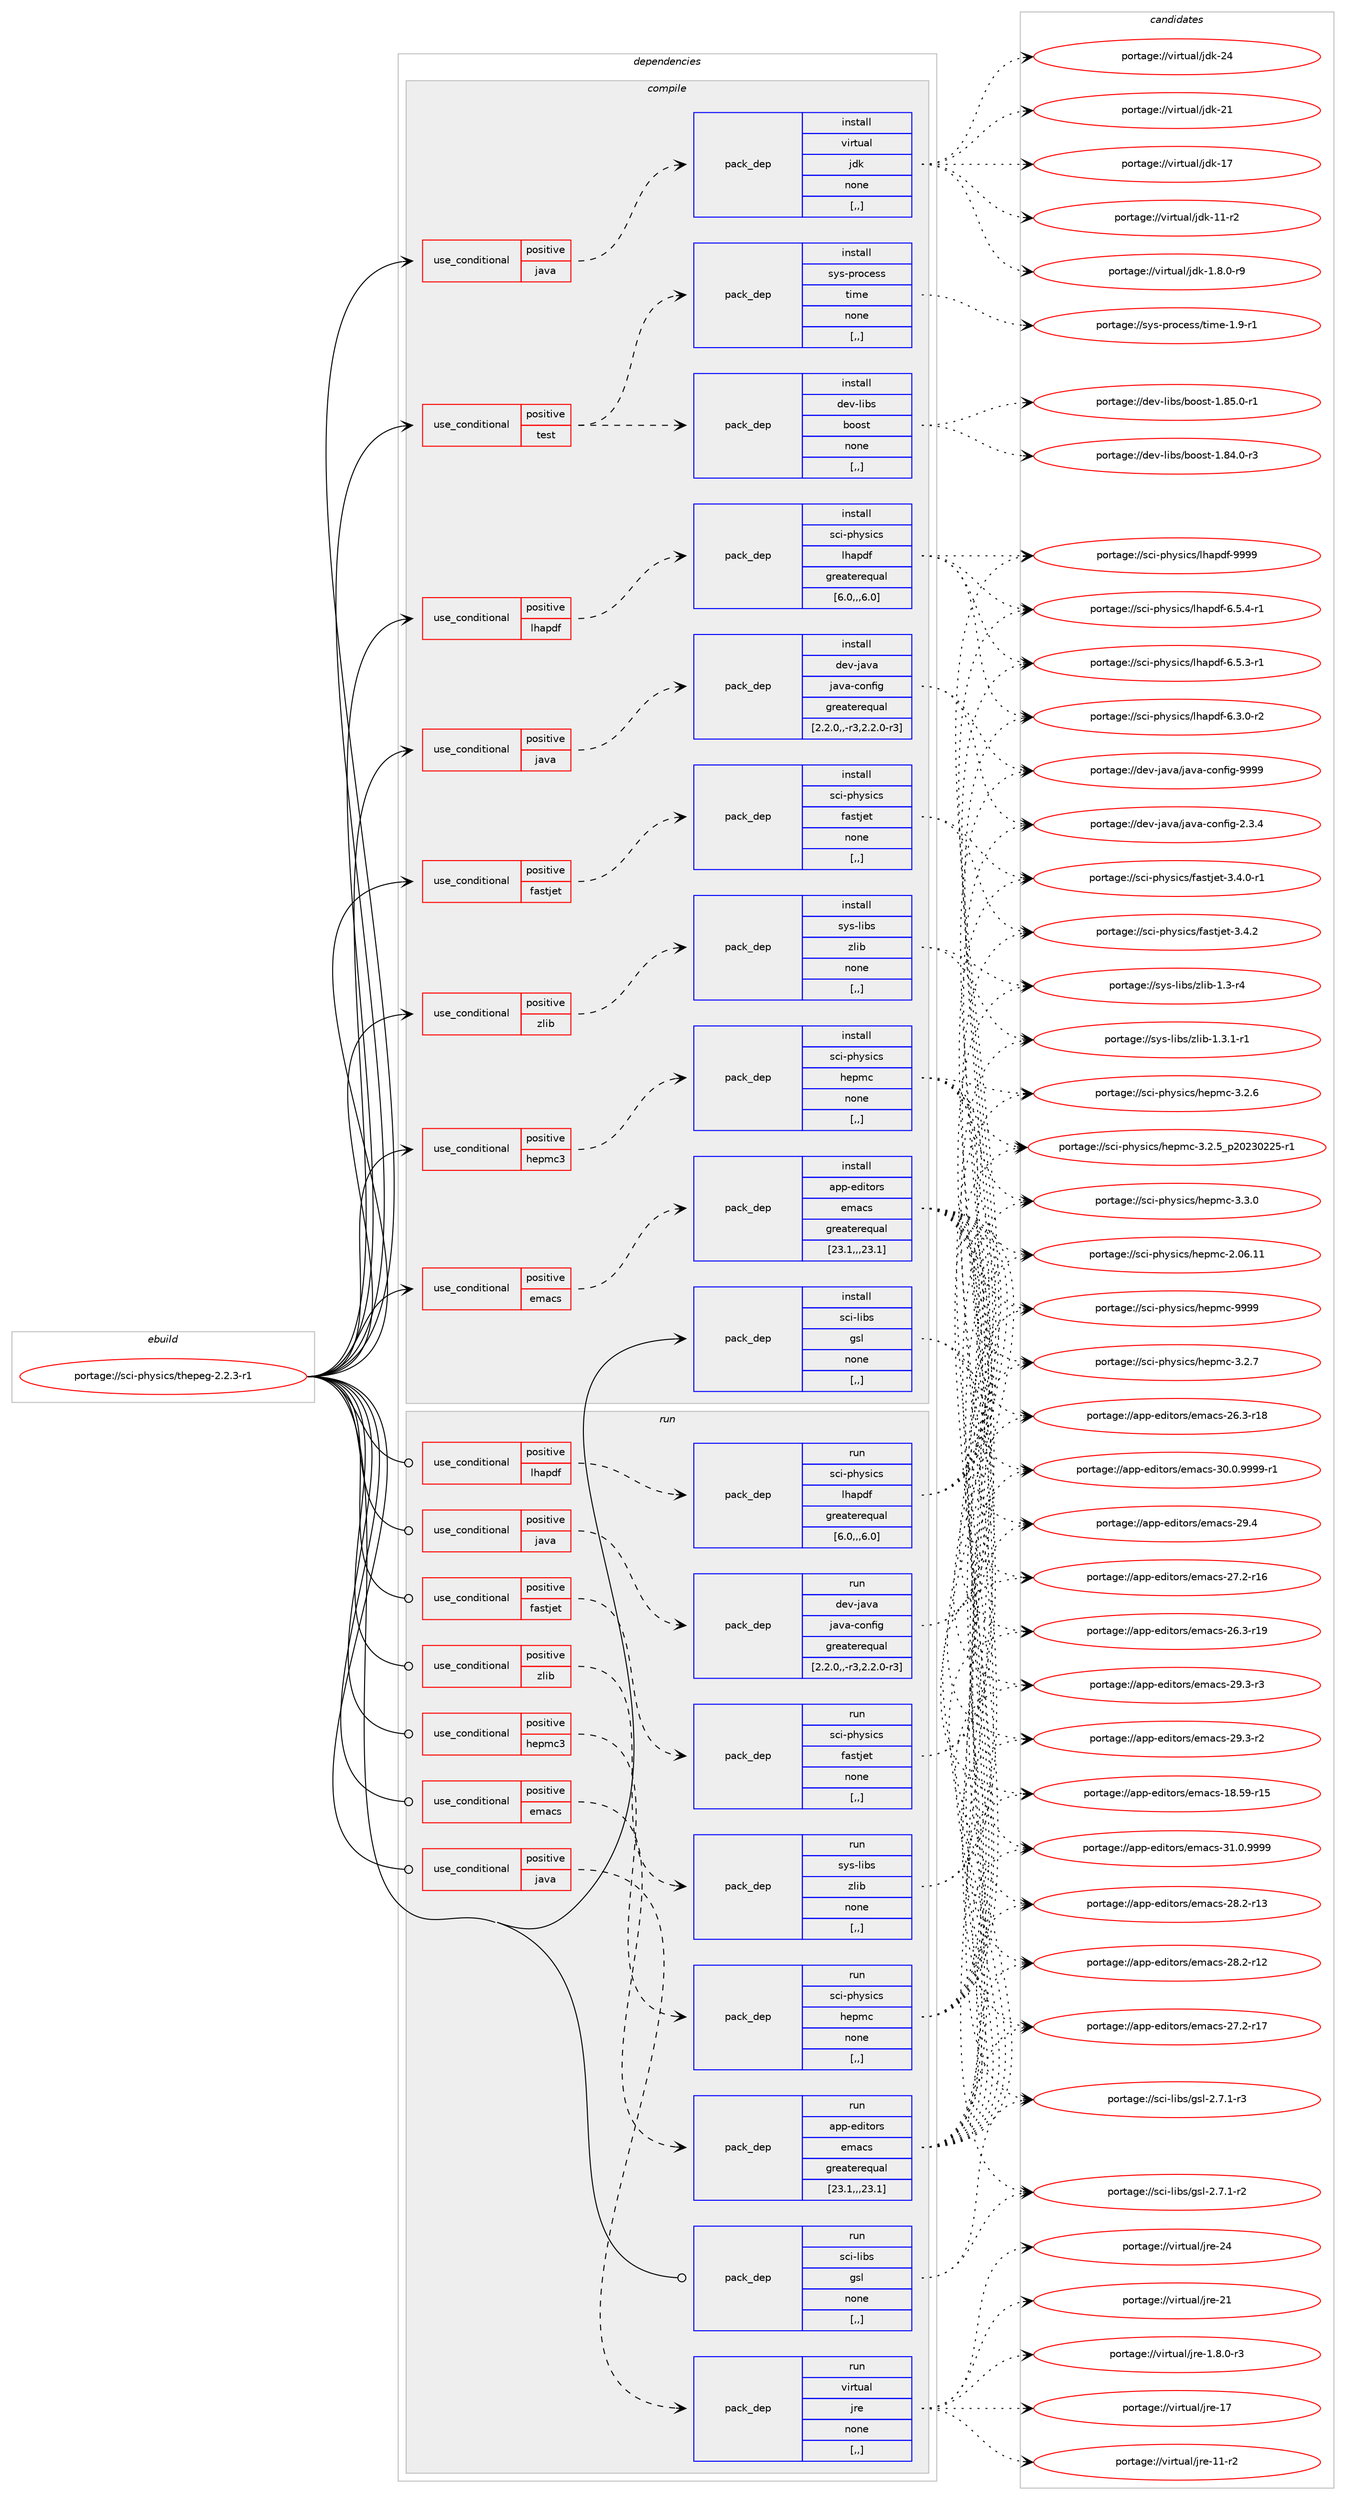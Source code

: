 digraph prolog {

# *************
# Graph options
# *************

newrank=true;
concentrate=true;
compound=true;
graph [rankdir=LR,fontname=Helvetica,fontsize=10,ranksep=1.5];#, ranksep=2.5, nodesep=0.2];
edge  [arrowhead=vee];
node  [fontname=Helvetica,fontsize=10];

# **********
# The ebuild
# **********

subgraph cluster_leftcol {
color=gray;
label=<<i>ebuild</i>>;
id [label="portage://sci-physics/thepeg-2.2.3-r1", color=red, width=4, href="../sci-physics/thepeg-2.2.3-r1.svg"];
}

# ****************
# The dependencies
# ****************

subgraph cluster_midcol {
color=gray;
label=<<i>dependencies</i>>;
subgraph cluster_compile {
fillcolor="#eeeeee";
style=filled;
label=<<i>compile</i>>;
subgraph cond109776 {
dependency412878 [label=<<TABLE BORDER="0" CELLBORDER="1" CELLSPACING="0" CELLPADDING="4"><TR><TD ROWSPAN="3" CELLPADDING="10">use_conditional</TD></TR><TR><TD>positive</TD></TR><TR><TD>emacs</TD></TR></TABLE>>, shape=none, color=red];
subgraph pack300190 {
dependency412879 [label=<<TABLE BORDER="0" CELLBORDER="1" CELLSPACING="0" CELLPADDING="4" WIDTH="220"><TR><TD ROWSPAN="6" CELLPADDING="30">pack_dep</TD></TR><TR><TD WIDTH="110">install</TD></TR><TR><TD>app-editors</TD></TR><TR><TD>emacs</TD></TR><TR><TD>greaterequal</TD></TR><TR><TD>[23.1,,,23.1]</TD></TR></TABLE>>, shape=none, color=blue];
}
dependency412878:e -> dependency412879:w [weight=20,style="dashed",arrowhead="vee"];
}
id:e -> dependency412878:w [weight=20,style="solid",arrowhead="vee"];
subgraph cond109777 {
dependency412880 [label=<<TABLE BORDER="0" CELLBORDER="1" CELLSPACING="0" CELLPADDING="4"><TR><TD ROWSPAN="3" CELLPADDING="10">use_conditional</TD></TR><TR><TD>positive</TD></TR><TR><TD>fastjet</TD></TR></TABLE>>, shape=none, color=red];
subgraph pack300191 {
dependency412881 [label=<<TABLE BORDER="0" CELLBORDER="1" CELLSPACING="0" CELLPADDING="4" WIDTH="220"><TR><TD ROWSPAN="6" CELLPADDING="30">pack_dep</TD></TR><TR><TD WIDTH="110">install</TD></TR><TR><TD>sci-physics</TD></TR><TR><TD>fastjet</TD></TR><TR><TD>none</TD></TR><TR><TD>[,,]</TD></TR></TABLE>>, shape=none, color=blue];
}
dependency412880:e -> dependency412881:w [weight=20,style="dashed",arrowhead="vee"];
}
id:e -> dependency412880:w [weight=20,style="solid",arrowhead="vee"];
subgraph cond109778 {
dependency412882 [label=<<TABLE BORDER="0" CELLBORDER="1" CELLSPACING="0" CELLPADDING="4"><TR><TD ROWSPAN="3" CELLPADDING="10">use_conditional</TD></TR><TR><TD>positive</TD></TR><TR><TD>hepmc3</TD></TR></TABLE>>, shape=none, color=red];
subgraph pack300192 {
dependency412883 [label=<<TABLE BORDER="0" CELLBORDER="1" CELLSPACING="0" CELLPADDING="4" WIDTH="220"><TR><TD ROWSPAN="6" CELLPADDING="30">pack_dep</TD></TR><TR><TD WIDTH="110">install</TD></TR><TR><TD>sci-physics</TD></TR><TR><TD>hepmc</TD></TR><TR><TD>none</TD></TR><TR><TD>[,,]</TD></TR></TABLE>>, shape=none, color=blue];
}
dependency412882:e -> dependency412883:w [weight=20,style="dashed",arrowhead="vee"];
}
id:e -> dependency412882:w [weight=20,style="solid",arrowhead="vee"];
subgraph cond109779 {
dependency412884 [label=<<TABLE BORDER="0" CELLBORDER="1" CELLSPACING="0" CELLPADDING="4"><TR><TD ROWSPAN="3" CELLPADDING="10">use_conditional</TD></TR><TR><TD>positive</TD></TR><TR><TD>java</TD></TR></TABLE>>, shape=none, color=red];
subgraph pack300193 {
dependency412885 [label=<<TABLE BORDER="0" CELLBORDER="1" CELLSPACING="0" CELLPADDING="4" WIDTH="220"><TR><TD ROWSPAN="6" CELLPADDING="30">pack_dep</TD></TR><TR><TD WIDTH="110">install</TD></TR><TR><TD>dev-java</TD></TR><TR><TD>java-config</TD></TR><TR><TD>greaterequal</TD></TR><TR><TD>[2.2.0,,-r3,2.2.0-r3]</TD></TR></TABLE>>, shape=none, color=blue];
}
dependency412884:e -> dependency412885:w [weight=20,style="dashed",arrowhead="vee"];
}
id:e -> dependency412884:w [weight=20,style="solid",arrowhead="vee"];
subgraph cond109780 {
dependency412886 [label=<<TABLE BORDER="0" CELLBORDER="1" CELLSPACING="0" CELLPADDING="4"><TR><TD ROWSPAN="3" CELLPADDING="10">use_conditional</TD></TR><TR><TD>positive</TD></TR><TR><TD>java</TD></TR></TABLE>>, shape=none, color=red];
subgraph pack300194 {
dependency412887 [label=<<TABLE BORDER="0" CELLBORDER="1" CELLSPACING="0" CELLPADDING="4" WIDTH="220"><TR><TD ROWSPAN="6" CELLPADDING="30">pack_dep</TD></TR><TR><TD WIDTH="110">install</TD></TR><TR><TD>virtual</TD></TR><TR><TD>jdk</TD></TR><TR><TD>none</TD></TR><TR><TD>[,,]</TD></TR></TABLE>>, shape=none, color=blue];
}
dependency412886:e -> dependency412887:w [weight=20,style="dashed",arrowhead="vee"];
}
id:e -> dependency412886:w [weight=20,style="solid",arrowhead="vee"];
subgraph cond109781 {
dependency412888 [label=<<TABLE BORDER="0" CELLBORDER="1" CELLSPACING="0" CELLPADDING="4"><TR><TD ROWSPAN="3" CELLPADDING="10">use_conditional</TD></TR><TR><TD>positive</TD></TR><TR><TD>lhapdf</TD></TR></TABLE>>, shape=none, color=red];
subgraph pack300195 {
dependency412889 [label=<<TABLE BORDER="0" CELLBORDER="1" CELLSPACING="0" CELLPADDING="4" WIDTH="220"><TR><TD ROWSPAN="6" CELLPADDING="30">pack_dep</TD></TR><TR><TD WIDTH="110">install</TD></TR><TR><TD>sci-physics</TD></TR><TR><TD>lhapdf</TD></TR><TR><TD>greaterequal</TD></TR><TR><TD>[6.0,,,6.0]</TD></TR></TABLE>>, shape=none, color=blue];
}
dependency412888:e -> dependency412889:w [weight=20,style="dashed",arrowhead="vee"];
}
id:e -> dependency412888:w [weight=20,style="solid",arrowhead="vee"];
subgraph cond109782 {
dependency412890 [label=<<TABLE BORDER="0" CELLBORDER="1" CELLSPACING="0" CELLPADDING="4"><TR><TD ROWSPAN="3" CELLPADDING="10">use_conditional</TD></TR><TR><TD>positive</TD></TR><TR><TD>test</TD></TR></TABLE>>, shape=none, color=red];
subgraph pack300196 {
dependency412891 [label=<<TABLE BORDER="0" CELLBORDER="1" CELLSPACING="0" CELLPADDING="4" WIDTH="220"><TR><TD ROWSPAN="6" CELLPADDING="30">pack_dep</TD></TR><TR><TD WIDTH="110">install</TD></TR><TR><TD>sys-process</TD></TR><TR><TD>time</TD></TR><TR><TD>none</TD></TR><TR><TD>[,,]</TD></TR></TABLE>>, shape=none, color=blue];
}
dependency412890:e -> dependency412891:w [weight=20,style="dashed",arrowhead="vee"];
subgraph pack300197 {
dependency412892 [label=<<TABLE BORDER="0" CELLBORDER="1" CELLSPACING="0" CELLPADDING="4" WIDTH="220"><TR><TD ROWSPAN="6" CELLPADDING="30">pack_dep</TD></TR><TR><TD WIDTH="110">install</TD></TR><TR><TD>dev-libs</TD></TR><TR><TD>boost</TD></TR><TR><TD>none</TD></TR><TR><TD>[,,]</TD></TR></TABLE>>, shape=none, color=blue];
}
dependency412890:e -> dependency412892:w [weight=20,style="dashed",arrowhead="vee"];
}
id:e -> dependency412890:w [weight=20,style="solid",arrowhead="vee"];
subgraph cond109783 {
dependency412893 [label=<<TABLE BORDER="0" CELLBORDER="1" CELLSPACING="0" CELLPADDING="4"><TR><TD ROWSPAN="3" CELLPADDING="10">use_conditional</TD></TR><TR><TD>positive</TD></TR><TR><TD>zlib</TD></TR></TABLE>>, shape=none, color=red];
subgraph pack300198 {
dependency412894 [label=<<TABLE BORDER="0" CELLBORDER="1" CELLSPACING="0" CELLPADDING="4" WIDTH="220"><TR><TD ROWSPAN="6" CELLPADDING="30">pack_dep</TD></TR><TR><TD WIDTH="110">install</TD></TR><TR><TD>sys-libs</TD></TR><TR><TD>zlib</TD></TR><TR><TD>none</TD></TR><TR><TD>[,,]</TD></TR></TABLE>>, shape=none, color=blue];
}
dependency412893:e -> dependency412894:w [weight=20,style="dashed",arrowhead="vee"];
}
id:e -> dependency412893:w [weight=20,style="solid",arrowhead="vee"];
subgraph pack300199 {
dependency412895 [label=<<TABLE BORDER="0" CELLBORDER="1" CELLSPACING="0" CELLPADDING="4" WIDTH="220"><TR><TD ROWSPAN="6" CELLPADDING="30">pack_dep</TD></TR><TR><TD WIDTH="110">install</TD></TR><TR><TD>sci-libs</TD></TR><TR><TD>gsl</TD></TR><TR><TD>none</TD></TR><TR><TD>[,,]</TD></TR></TABLE>>, shape=none, color=blue];
}
id:e -> dependency412895:w [weight=20,style="solid",arrowhead="vee"];
}
subgraph cluster_compileandrun {
fillcolor="#eeeeee";
style=filled;
label=<<i>compile and run</i>>;
}
subgraph cluster_run {
fillcolor="#eeeeee";
style=filled;
label=<<i>run</i>>;
subgraph cond109784 {
dependency412896 [label=<<TABLE BORDER="0" CELLBORDER="1" CELLSPACING="0" CELLPADDING="4"><TR><TD ROWSPAN="3" CELLPADDING="10">use_conditional</TD></TR><TR><TD>positive</TD></TR><TR><TD>emacs</TD></TR></TABLE>>, shape=none, color=red];
subgraph pack300200 {
dependency412897 [label=<<TABLE BORDER="0" CELLBORDER="1" CELLSPACING="0" CELLPADDING="4" WIDTH="220"><TR><TD ROWSPAN="6" CELLPADDING="30">pack_dep</TD></TR><TR><TD WIDTH="110">run</TD></TR><TR><TD>app-editors</TD></TR><TR><TD>emacs</TD></TR><TR><TD>greaterequal</TD></TR><TR><TD>[23.1,,,23.1]</TD></TR></TABLE>>, shape=none, color=blue];
}
dependency412896:e -> dependency412897:w [weight=20,style="dashed",arrowhead="vee"];
}
id:e -> dependency412896:w [weight=20,style="solid",arrowhead="odot"];
subgraph cond109785 {
dependency412898 [label=<<TABLE BORDER="0" CELLBORDER="1" CELLSPACING="0" CELLPADDING="4"><TR><TD ROWSPAN="3" CELLPADDING="10">use_conditional</TD></TR><TR><TD>positive</TD></TR><TR><TD>fastjet</TD></TR></TABLE>>, shape=none, color=red];
subgraph pack300201 {
dependency412899 [label=<<TABLE BORDER="0" CELLBORDER="1" CELLSPACING="0" CELLPADDING="4" WIDTH="220"><TR><TD ROWSPAN="6" CELLPADDING="30">pack_dep</TD></TR><TR><TD WIDTH="110">run</TD></TR><TR><TD>sci-physics</TD></TR><TR><TD>fastjet</TD></TR><TR><TD>none</TD></TR><TR><TD>[,,]</TD></TR></TABLE>>, shape=none, color=blue];
}
dependency412898:e -> dependency412899:w [weight=20,style="dashed",arrowhead="vee"];
}
id:e -> dependency412898:w [weight=20,style="solid",arrowhead="odot"];
subgraph cond109786 {
dependency412900 [label=<<TABLE BORDER="0" CELLBORDER="1" CELLSPACING="0" CELLPADDING="4"><TR><TD ROWSPAN="3" CELLPADDING="10">use_conditional</TD></TR><TR><TD>positive</TD></TR><TR><TD>hepmc3</TD></TR></TABLE>>, shape=none, color=red];
subgraph pack300202 {
dependency412901 [label=<<TABLE BORDER="0" CELLBORDER="1" CELLSPACING="0" CELLPADDING="4" WIDTH="220"><TR><TD ROWSPAN="6" CELLPADDING="30">pack_dep</TD></TR><TR><TD WIDTH="110">run</TD></TR><TR><TD>sci-physics</TD></TR><TR><TD>hepmc</TD></TR><TR><TD>none</TD></TR><TR><TD>[,,]</TD></TR></TABLE>>, shape=none, color=blue];
}
dependency412900:e -> dependency412901:w [weight=20,style="dashed",arrowhead="vee"];
}
id:e -> dependency412900:w [weight=20,style="solid",arrowhead="odot"];
subgraph cond109787 {
dependency412902 [label=<<TABLE BORDER="0" CELLBORDER="1" CELLSPACING="0" CELLPADDING="4"><TR><TD ROWSPAN="3" CELLPADDING="10">use_conditional</TD></TR><TR><TD>positive</TD></TR><TR><TD>java</TD></TR></TABLE>>, shape=none, color=red];
subgraph pack300203 {
dependency412903 [label=<<TABLE BORDER="0" CELLBORDER="1" CELLSPACING="0" CELLPADDING="4" WIDTH="220"><TR><TD ROWSPAN="6" CELLPADDING="30">pack_dep</TD></TR><TR><TD WIDTH="110">run</TD></TR><TR><TD>dev-java</TD></TR><TR><TD>java-config</TD></TR><TR><TD>greaterequal</TD></TR><TR><TD>[2.2.0,,-r3,2.2.0-r3]</TD></TR></TABLE>>, shape=none, color=blue];
}
dependency412902:e -> dependency412903:w [weight=20,style="dashed",arrowhead="vee"];
}
id:e -> dependency412902:w [weight=20,style="solid",arrowhead="odot"];
subgraph cond109788 {
dependency412904 [label=<<TABLE BORDER="0" CELLBORDER="1" CELLSPACING="0" CELLPADDING="4"><TR><TD ROWSPAN="3" CELLPADDING="10">use_conditional</TD></TR><TR><TD>positive</TD></TR><TR><TD>java</TD></TR></TABLE>>, shape=none, color=red];
subgraph pack300204 {
dependency412905 [label=<<TABLE BORDER="0" CELLBORDER="1" CELLSPACING="0" CELLPADDING="4" WIDTH="220"><TR><TD ROWSPAN="6" CELLPADDING="30">pack_dep</TD></TR><TR><TD WIDTH="110">run</TD></TR><TR><TD>virtual</TD></TR><TR><TD>jre</TD></TR><TR><TD>none</TD></TR><TR><TD>[,,]</TD></TR></TABLE>>, shape=none, color=blue];
}
dependency412904:e -> dependency412905:w [weight=20,style="dashed",arrowhead="vee"];
}
id:e -> dependency412904:w [weight=20,style="solid",arrowhead="odot"];
subgraph cond109789 {
dependency412906 [label=<<TABLE BORDER="0" CELLBORDER="1" CELLSPACING="0" CELLPADDING="4"><TR><TD ROWSPAN="3" CELLPADDING="10">use_conditional</TD></TR><TR><TD>positive</TD></TR><TR><TD>lhapdf</TD></TR></TABLE>>, shape=none, color=red];
subgraph pack300205 {
dependency412907 [label=<<TABLE BORDER="0" CELLBORDER="1" CELLSPACING="0" CELLPADDING="4" WIDTH="220"><TR><TD ROWSPAN="6" CELLPADDING="30">pack_dep</TD></TR><TR><TD WIDTH="110">run</TD></TR><TR><TD>sci-physics</TD></TR><TR><TD>lhapdf</TD></TR><TR><TD>greaterequal</TD></TR><TR><TD>[6.0,,,6.0]</TD></TR></TABLE>>, shape=none, color=blue];
}
dependency412906:e -> dependency412907:w [weight=20,style="dashed",arrowhead="vee"];
}
id:e -> dependency412906:w [weight=20,style="solid",arrowhead="odot"];
subgraph cond109790 {
dependency412908 [label=<<TABLE BORDER="0" CELLBORDER="1" CELLSPACING="0" CELLPADDING="4"><TR><TD ROWSPAN="3" CELLPADDING="10">use_conditional</TD></TR><TR><TD>positive</TD></TR><TR><TD>zlib</TD></TR></TABLE>>, shape=none, color=red];
subgraph pack300206 {
dependency412909 [label=<<TABLE BORDER="0" CELLBORDER="1" CELLSPACING="0" CELLPADDING="4" WIDTH="220"><TR><TD ROWSPAN="6" CELLPADDING="30">pack_dep</TD></TR><TR><TD WIDTH="110">run</TD></TR><TR><TD>sys-libs</TD></TR><TR><TD>zlib</TD></TR><TR><TD>none</TD></TR><TR><TD>[,,]</TD></TR></TABLE>>, shape=none, color=blue];
}
dependency412908:e -> dependency412909:w [weight=20,style="dashed",arrowhead="vee"];
}
id:e -> dependency412908:w [weight=20,style="solid",arrowhead="odot"];
subgraph pack300207 {
dependency412910 [label=<<TABLE BORDER="0" CELLBORDER="1" CELLSPACING="0" CELLPADDING="4" WIDTH="220"><TR><TD ROWSPAN="6" CELLPADDING="30">pack_dep</TD></TR><TR><TD WIDTH="110">run</TD></TR><TR><TD>sci-libs</TD></TR><TR><TD>gsl</TD></TR><TR><TD>none</TD></TR><TR><TD>[,,]</TD></TR></TABLE>>, shape=none, color=blue];
}
id:e -> dependency412910:w [weight=20,style="solid",arrowhead="odot"];
}
}

# **************
# The candidates
# **************

subgraph cluster_choices {
rank=same;
color=gray;
label=<<i>candidates</i>>;

subgraph choice300190 {
color=black;
nodesep=1;
choice971121124510110010511611111411547101109979911545514946484657575757 [label="portage://app-editors/emacs-31.0.9999", color=red, width=4,href="../app-editors/emacs-31.0.9999.svg"];
choice9711211245101100105116111114115471011099799115455148464846575757574511449 [label="portage://app-editors/emacs-30.0.9999-r1", color=red, width=4,href="../app-editors/emacs-30.0.9999-r1.svg"];
choice97112112451011001051161111141154710110997991154550574652 [label="portage://app-editors/emacs-29.4", color=red, width=4,href="../app-editors/emacs-29.4.svg"];
choice971121124510110010511611111411547101109979911545505746514511451 [label="portage://app-editors/emacs-29.3-r3", color=red, width=4,href="../app-editors/emacs-29.3-r3.svg"];
choice971121124510110010511611111411547101109979911545505746514511450 [label="portage://app-editors/emacs-29.3-r2", color=red, width=4,href="../app-editors/emacs-29.3-r2.svg"];
choice97112112451011001051161111141154710110997991154550564650451144951 [label="portage://app-editors/emacs-28.2-r13", color=red, width=4,href="../app-editors/emacs-28.2-r13.svg"];
choice97112112451011001051161111141154710110997991154550564650451144950 [label="portage://app-editors/emacs-28.2-r12", color=red, width=4,href="../app-editors/emacs-28.2-r12.svg"];
choice97112112451011001051161111141154710110997991154550554650451144955 [label="portage://app-editors/emacs-27.2-r17", color=red, width=4,href="../app-editors/emacs-27.2-r17.svg"];
choice97112112451011001051161111141154710110997991154550554650451144954 [label="portage://app-editors/emacs-27.2-r16", color=red, width=4,href="../app-editors/emacs-27.2-r16.svg"];
choice97112112451011001051161111141154710110997991154550544651451144957 [label="portage://app-editors/emacs-26.3-r19", color=red, width=4,href="../app-editors/emacs-26.3-r19.svg"];
choice97112112451011001051161111141154710110997991154550544651451144956 [label="portage://app-editors/emacs-26.3-r18", color=red, width=4,href="../app-editors/emacs-26.3-r18.svg"];
choice9711211245101100105116111114115471011099799115454956465357451144953 [label="portage://app-editors/emacs-18.59-r15", color=red, width=4,href="../app-editors/emacs-18.59-r15.svg"];
dependency412879:e -> choice971121124510110010511611111411547101109979911545514946484657575757:w [style=dotted,weight="100"];
dependency412879:e -> choice9711211245101100105116111114115471011099799115455148464846575757574511449:w [style=dotted,weight="100"];
dependency412879:e -> choice97112112451011001051161111141154710110997991154550574652:w [style=dotted,weight="100"];
dependency412879:e -> choice971121124510110010511611111411547101109979911545505746514511451:w [style=dotted,weight="100"];
dependency412879:e -> choice971121124510110010511611111411547101109979911545505746514511450:w [style=dotted,weight="100"];
dependency412879:e -> choice97112112451011001051161111141154710110997991154550564650451144951:w [style=dotted,weight="100"];
dependency412879:e -> choice97112112451011001051161111141154710110997991154550564650451144950:w [style=dotted,weight="100"];
dependency412879:e -> choice97112112451011001051161111141154710110997991154550554650451144955:w [style=dotted,weight="100"];
dependency412879:e -> choice97112112451011001051161111141154710110997991154550554650451144954:w [style=dotted,weight="100"];
dependency412879:e -> choice97112112451011001051161111141154710110997991154550544651451144957:w [style=dotted,weight="100"];
dependency412879:e -> choice97112112451011001051161111141154710110997991154550544651451144956:w [style=dotted,weight="100"];
dependency412879:e -> choice9711211245101100105116111114115471011099799115454956465357451144953:w [style=dotted,weight="100"];
}
subgraph choice300191 {
color=black;
nodesep=1;
choice1159910545112104121115105991154710297115116106101116455146524650 [label="portage://sci-physics/fastjet-3.4.2", color=red, width=4,href="../sci-physics/fastjet-3.4.2.svg"];
choice11599105451121041211151059911547102971151161061011164551465246484511449 [label="portage://sci-physics/fastjet-3.4.0-r1", color=red, width=4,href="../sci-physics/fastjet-3.4.0-r1.svg"];
dependency412881:e -> choice1159910545112104121115105991154710297115116106101116455146524650:w [style=dotted,weight="100"];
dependency412881:e -> choice11599105451121041211151059911547102971151161061011164551465246484511449:w [style=dotted,weight="100"];
}
subgraph choice300192 {
color=black;
nodesep=1;
choice11599105451121041211151059911547104101112109994557575757 [label="portage://sci-physics/hepmc-9999", color=red, width=4,href="../sci-physics/hepmc-9999.svg"];
choice1159910545112104121115105991154710410111210999455146514648 [label="portage://sci-physics/hepmc-3.3.0", color=red, width=4,href="../sci-physics/hepmc-3.3.0.svg"];
choice1159910545112104121115105991154710410111210999455146504655 [label="portage://sci-physics/hepmc-3.2.7", color=red, width=4,href="../sci-physics/hepmc-3.2.7.svg"];
choice1159910545112104121115105991154710410111210999455146504654 [label="portage://sci-physics/hepmc-3.2.6", color=red, width=4,href="../sci-physics/hepmc-3.2.6.svg"];
choice11599105451121041211151059911547104101112109994551465046539511250485051485050534511449 [label="portage://sci-physics/hepmc-3.2.5_p20230225-r1", color=red, width=4,href="../sci-physics/hepmc-3.2.5_p20230225-r1.svg"];
choice11599105451121041211151059911547104101112109994550464854464949 [label="portage://sci-physics/hepmc-2.06.11", color=red, width=4,href="../sci-physics/hepmc-2.06.11.svg"];
dependency412883:e -> choice11599105451121041211151059911547104101112109994557575757:w [style=dotted,weight="100"];
dependency412883:e -> choice1159910545112104121115105991154710410111210999455146514648:w [style=dotted,weight="100"];
dependency412883:e -> choice1159910545112104121115105991154710410111210999455146504655:w [style=dotted,weight="100"];
dependency412883:e -> choice1159910545112104121115105991154710410111210999455146504654:w [style=dotted,weight="100"];
dependency412883:e -> choice11599105451121041211151059911547104101112109994551465046539511250485051485050534511449:w [style=dotted,weight="100"];
dependency412883:e -> choice11599105451121041211151059911547104101112109994550464854464949:w [style=dotted,weight="100"];
}
subgraph choice300193 {
color=black;
nodesep=1;
choice10010111845106971189747106971189745991111101021051034557575757 [label="portage://dev-java/java-config-9999", color=red, width=4,href="../dev-java/java-config-9999.svg"];
choice1001011184510697118974710697118974599111110102105103455046514652 [label="portage://dev-java/java-config-2.3.4", color=red, width=4,href="../dev-java/java-config-2.3.4.svg"];
dependency412885:e -> choice10010111845106971189747106971189745991111101021051034557575757:w [style=dotted,weight="100"];
dependency412885:e -> choice1001011184510697118974710697118974599111110102105103455046514652:w [style=dotted,weight="100"];
}
subgraph choice300194 {
color=black;
nodesep=1;
choice1181051141161179710847106100107455052 [label="portage://virtual/jdk-24", color=red, width=4,href="../virtual/jdk-24.svg"];
choice1181051141161179710847106100107455049 [label="portage://virtual/jdk-21", color=red, width=4,href="../virtual/jdk-21.svg"];
choice1181051141161179710847106100107454955 [label="portage://virtual/jdk-17", color=red, width=4,href="../virtual/jdk-17.svg"];
choice11810511411611797108471061001074549494511450 [label="portage://virtual/jdk-11-r2", color=red, width=4,href="../virtual/jdk-11-r2.svg"];
choice11810511411611797108471061001074549465646484511457 [label="portage://virtual/jdk-1.8.0-r9", color=red, width=4,href="../virtual/jdk-1.8.0-r9.svg"];
dependency412887:e -> choice1181051141161179710847106100107455052:w [style=dotted,weight="100"];
dependency412887:e -> choice1181051141161179710847106100107455049:w [style=dotted,weight="100"];
dependency412887:e -> choice1181051141161179710847106100107454955:w [style=dotted,weight="100"];
dependency412887:e -> choice11810511411611797108471061001074549494511450:w [style=dotted,weight="100"];
dependency412887:e -> choice11810511411611797108471061001074549465646484511457:w [style=dotted,weight="100"];
}
subgraph choice300195 {
color=black;
nodesep=1;
choice11599105451121041211151059911547108104971121001024557575757 [label="portage://sci-physics/lhapdf-9999", color=red, width=4,href="../sci-physics/lhapdf-9999.svg"];
choice11599105451121041211151059911547108104971121001024554465346524511449 [label="portage://sci-physics/lhapdf-6.5.4-r1", color=red, width=4,href="../sci-physics/lhapdf-6.5.4-r1.svg"];
choice11599105451121041211151059911547108104971121001024554465346514511449 [label="portage://sci-physics/lhapdf-6.5.3-r1", color=red, width=4,href="../sci-physics/lhapdf-6.5.3-r1.svg"];
choice11599105451121041211151059911547108104971121001024554465146484511450 [label="portage://sci-physics/lhapdf-6.3.0-r2", color=red, width=4,href="../sci-physics/lhapdf-6.3.0-r2.svg"];
dependency412889:e -> choice11599105451121041211151059911547108104971121001024557575757:w [style=dotted,weight="100"];
dependency412889:e -> choice11599105451121041211151059911547108104971121001024554465346524511449:w [style=dotted,weight="100"];
dependency412889:e -> choice11599105451121041211151059911547108104971121001024554465346514511449:w [style=dotted,weight="100"];
dependency412889:e -> choice11599105451121041211151059911547108104971121001024554465146484511450:w [style=dotted,weight="100"];
}
subgraph choice300196 {
color=black;
nodesep=1;
choice115121115451121141119910111511547116105109101454946574511449 [label="portage://sys-process/time-1.9-r1", color=red, width=4,href="../sys-process/time-1.9-r1.svg"];
dependency412891:e -> choice115121115451121141119910111511547116105109101454946574511449:w [style=dotted,weight="100"];
}
subgraph choice300197 {
color=black;
nodesep=1;
choice10010111845108105981154798111111115116454946565346484511449 [label="portage://dev-libs/boost-1.85.0-r1", color=red, width=4,href="../dev-libs/boost-1.85.0-r1.svg"];
choice10010111845108105981154798111111115116454946565246484511451 [label="portage://dev-libs/boost-1.84.0-r3", color=red, width=4,href="../dev-libs/boost-1.84.0-r3.svg"];
dependency412892:e -> choice10010111845108105981154798111111115116454946565346484511449:w [style=dotted,weight="100"];
dependency412892:e -> choice10010111845108105981154798111111115116454946565246484511451:w [style=dotted,weight="100"];
}
subgraph choice300198 {
color=black;
nodesep=1;
choice115121115451081059811547122108105984549465146494511449 [label="portage://sys-libs/zlib-1.3.1-r1", color=red, width=4,href="../sys-libs/zlib-1.3.1-r1.svg"];
choice11512111545108105981154712210810598454946514511452 [label="portage://sys-libs/zlib-1.3-r4", color=red, width=4,href="../sys-libs/zlib-1.3-r4.svg"];
dependency412894:e -> choice115121115451081059811547122108105984549465146494511449:w [style=dotted,weight="100"];
dependency412894:e -> choice11512111545108105981154712210810598454946514511452:w [style=dotted,weight="100"];
}
subgraph choice300199 {
color=black;
nodesep=1;
choice115991054510810598115471031151084550465546494511451 [label="portage://sci-libs/gsl-2.7.1-r3", color=red, width=4,href="../sci-libs/gsl-2.7.1-r3.svg"];
choice115991054510810598115471031151084550465546494511450 [label="portage://sci-libs/gsl-2.7.1-r2", color=red, width=4,href="../sci-libs/gsl-2.7.1-r2.svg"];
dependency412895:e -> choice115991054510810598115471031151084550465546494511451:w [style=dotted,weight="100"];
dependency412895:e -> choice115991054510810598115471031151084550465546494511450:w [style=dotted,weight="100"];
}
subgraph choice300200 {
color=black;
nodesep=1;
choice971121124510110010511611111411547101109979911545514946484657575757 [label="portage://app-editors/emacs-31.0.9999", color=red, width=4,href="../app-editors/emacs-31.0.9999.svg"];
choice9711211245101100105116111114115471011099799115455148464846575757574511449 [label="portage://app-editors/emacs-30.0.9999-r1", color=red, width=4,href="../app-editors/emacs-30.0.9999-r1.svg"];
choice97112112451011001051161111141154710110997991154550574652 [label="portage://app-editors/emacs-29.4", color=red, width=4,href="../app-editors/emacs-29.4.svg"];
choice971121124510110010511611111411547101109979911545505746514511451 [label="portage://app-editors/emacs-29.3-r3", color=red, width=4,href="../app-editors/emacs-29.3-r3.svg"];
choice971121124510110010511611111411547101109979911545505746514511450 [label="portage://app-editors/emacs-29.3-r2", color=red, width=4,href="../app-editors/emacs-29.3-r2.svg"];
choice97112112451011001051161111141154710110997991154550564650451144951 [label="portage://app-editors/emacs-28.2-r13", color=red, width=4,href="../app-editors/emacs-28.2-r13.svg"];
choice97112112451011001051161111141154710110997991154550564650451144950 [label="portage://app-editors/emacs-28.2-r12", color=red, width=4,href="../app-editors/emacs-28.2-r12.svg"];
choice97112112451011001051161111141154710110997991154550554650451144955 [label="portage://app-editors/emacs-27.2-r17", color=red, width=4,href="../app-editors/emacs-27.2-r17.svg"];
choice97112112451011001051161111141154710110997991154550554650451144954 [label="portage://app-editors/emacs-27.2-r16", color=red, width=4,href="../app-editors/emacs-27.2-r16.svg"];
choice97112112451011001051161111141154710110997991154550544651451144957 [label="portage://app-editors/emacs-26.3-r19", color=red, width=4,href="../app-editors/emacs-26.3-r19.svg"];
choice97112112451011001051161111141154710110997991154550544651451144956 [label="portage://app-editors/emacs-26.3-r18", color=red, width=4,href="../app-editors/emacs-26.3-r18.svg"];
choice9711211245101100105116111114115471011099799115454956465357451144953 [label="portage://app-editors/emacs-18.59-r15", color=red, width=4,href="../app-editors/emacs-18.59-r15.svg"];
dependency412897:e -> choice971121124510110010511611111411547101109979911545514946484657575757:w [style=dotted,weight="100"];
dependency412897:e -> choice9711211245101100105116111114115471011099799115455148464846575757574511449:w [style=dotted,weight="100"];
dependency412897:e -> choice97112112451011001051161111141154710110997991154550574652:w [style=dotted,weight="100"];
dependency412897:e -> choice971121124510110010511611111411547101109979911545505746514511451:w [style=dotted,weight="100"];
dependency412897:e -> choice971121124510110010511611111411547101109979911545505746514511450:w [style=dotted,weight="100"];
dependency412897:e -> choice97112112451011001051161111141154710110997991154550564650451144951:w [style=dotted,weight="100"];
dependency412897:e -> choice97112112451011001051161111141154710110997991154550564650451144950:w [style=dotted,weight="100"];
dependency412897:e -> choice97112112451011001051161111141154710110997991154550554650451144955:w [style=dotted,weight="100"];
dependency412897:e -> choice97112112451011001051161111141154710110997991154550554650451144954:w [style=dotted,weight="100"];
dependency412897:e -> choice97112112451011001051161111141154710110997991154550544651451144957:w [style=dotted,weight="100"];
dependency412897:e -> choice97112112451011001051161111141154710110997991154550544651451144956:w [style=dotted,weight="100"];
dependency412897:e -> choice9711211245101100105116111114115471011099799115454956465357451144953:w [style=dotted,weight="100"];
}
subgraph choice300201 {
color=black;
nodesep=1;
choice1159910545112104121115105991154710297115116106101116455146524650 [label="portage://sci-physics/fastjet-3.4.2", color=red, width=4,href="../sci-physics/fastjet-3.4.2.svg"];
choice11599105451121041211151059911547102971151161061011164551465246484511449 [label="portage://sci-physics/fastjet-3.4.0-r1", color=red, width=4,href="../sci-physics/fastjet-3.4.0-r1.svg"];
dependency412899:e -> choice1159910545112104121115105991154710297115116106101116455146524650:w [style=dotted,weight="100"];
dependency412899:e -> choice11599105451121041211151059911547102971151161061011164551465246484511449:w [style=dotted,weight="100"];
}
subgraph choice300202 {
color=black;
nodesep=1;
choice11599105451121041211151059911547104101112109994557575757 [label="portage://sci-physics/hepmc-9999", color=red, width=4,href="../sci-physics/hepmc-9999.svg"];
choice1159910545112104121115105991154710410111210999455146514648 [label="portage://sci-physics/hepmc-3.3.0", color=red, width=4,href="../sci-physics/hepmc-3.3.0.svg"];
choice1159910545112104121115105991154710410111210999455146504655 [label="portage://sci-physics/hepmc-3.2.7", color=red, width=4,href="../sci-physics/hepmc-3.2.7.svg"];
choice1159910545112104121115105991154710410111210999455146504654 [label="portage://sci-physics/hepmc-3.2.6", color=red, width=4,href="../sci-physics/hepmc-3.2.6.svg"];
choice11599105451121041211151059911547104101112109994551465046539511250485051485050534511449 [label="portage://sci-physics/hepmc-3.2.5_p20230225-r1", color=red, width=4,href="../sci-physics/hepmc-3.2.5_p20230225-r1.svg"];
choice11599105451121041211151059911547104101112109994550464854464949 [label="portage://sci-physics/hepmc-2.06.11", color=red, width=4,href="../sci-physics/hepmc-2.06.11.svg"];
dependency412901:e -> choice11599105451121041211151059911547104101112109994557575757:w [style=dotted,weight="100"];
dependency412901:e -> choice1159910545112104121115105991154710410111210999455146514648:w [style=dotted,weight="100"];
dependency412901:e -> choice1159910545112104121115105991154710410111210999455146504655:w [style=dotted,weight="100"];
dependency412901:e -> choice1159910545112104121115105991154710410111210999455146504654:w [style=dotted,weight="100"];
dependency412901:e -> choice11599105451121041211151059911547104101112109994551465046539511250485051485050534511449:w [style=dotted,weight="100"];
dependency412901:e -> choice11599105451121041211151059911547104101112109994550464854464949:w [style=dotted,weight="100"];
}
subgraph choice300203 {
color=black;
nodesep=1;
choice10010111845106971189747106971189745991111101021051034557575757 [label="portage://dev-java/java-config-9999", color=red, width=4,href="../dev-java/java-config-9999.svg"];
choice1001011184510697118974710697118974599111110102105103455046514652 [label="portage://dev-java/java-config-2.3.4", color=red, width=4,href="../dev-java/java-config-2.3.4.svg"];
dependency412903:e -> choice10010111845106971189747106971189745991111101021051034557575757:w [style=dotted,weight="100"];
dependency412903:e -> choice1001011184510697118974710697118974599111110102105103455046514652:w [style=dotted,weight="100"];
}
subgraph choice300204 {
color=black;
nodesep=1;
choice1181051141161179710847106114101455052 [label="portage://virtual/jre-24", color=red, width=4,href="../virtual/jre-24.svg"];
choice1181051141161179710847106114101455049 [label="portage://virtual/jre-21", color=red, width=4,href="../virtual/jre-21.svg"];
choice1181051141161179710847106114101454955 [label="portage://virtual/jre-17", color=red, width=4,href="../virtual/jre-17.svg"];
choice11810511411611797108471061141014549494511450 [label="portage://virtual/jre-11-r2", color=red, width=4,href="../virtual/jre-11-r2.svg"];
choice11810511411611797108471061141014549465646484511451 [label="portage://virtual/jre-1.8.0-r3", color=red, width=4,href="../virtual/jre-1.8.0-r3.svg"];
dependency412905:e -> choice1181051141161179710847106114101455052:w [style=dotted,weight="100"];
dependency412905:e -> choice1181051141161179710847106114101455049:w [style=dotted,weight="100"];
dependency412905:e -> choice1181051141161179710847106114101454955:w [style=dotted,weight="100"];
dependency412905:e -> choice11810511411611797108471061141014549494511450:w [style=dotted,weight="100"];
dependency412905:e -> choice11810511411611797108471061141014549465646484511451:w [style=dotted,weight="100"];
}
subgraph choice300205 {
color=black;
nodesep=1;
choice11599105451121041211151059911547108104971121001024557575757 [label="portage://sci-physics/lhapdf-9999", color=red, width=4,href="../sci-physics/lhapdf-9999.svg"];
choice11599105451121041211151059911547108104971121001024554465346524511449 [label="portage://sci-physics/lhapdf-6.5.4-r1", color=red, width=4,href="../sci-physics/lhapdf-6.5.4-r1.svg"];
choice11599105451121041211151059911547108104971121001024554465346514511449 [label="portage://sci-physics/lhapdf-6.5.3-r1", color=red, width=4,href="../sci-physics/lhapdf-6.5.3-r1.svg"];
choice11599105451121041211151059911547108104971121001024554465146484511450 [label="portage://sci-physics/lhapdf-6.3.0-r2", color=red, width=4,href="../sci-physics/lhapdf-6.3.0-r2.svg"];
dependency412907:e -> choice11599105451121041211151059911547108104971121001024557575757:w [style=dotted,weight="100"];
dependency412907:e -> choice11599105451121041211151059911547108104971121001024554465346524511449:w [style=dotted,weight="100"];
dependency412907:e -> choice11599105451121041211151059911547108104971121001024554465346514511449:w [style=dotted,weight="100"];
dependency412907:e -> choice11599105451121041211151059911547108104971121001024554465146484511450:w [style=dotted,weight="100"];
}
subgraph choice300206 {
color=black;
nodesep=1;
choice115121115451081059811547122108105984549465146494511449 [label="portage://sys-libs/zlib-1.3.1-r1", color=red, width=4,href="../sys-libs/zlib-1.3.1-r1.svg"];
choice11512111545108105981154712210810598454946514511452 [label="portage://sys-libs/zlib-1.3-r4", color=red, width=4,href="../sys-libs/zlib-1.3-r4.svg"];
dependency412909:e -> choice115121115451081059811547122108105984549465146494511449:w [style=dotted,weight="100"];
dependency412909:e -> choice11512111545108105981154712210810598454946514511452:w [style=dotted,weight="100"];
}
subgraph choice300207 {
color=black;
nodesep=1;
choice115991054510810598115471031151084550465546494511451 [label="portage://sci-libs/gsl-2.7.1-r3", color=red, width=4,href="../sci-libs/gsl-2.7.1-r3.svg"];
choice115991054510810598115471031151084550465546494511450 [label="portage://sci-libs/gsl-2.7.1-r2", color=red, width=4,href="../sci-libs/gsl-2.7.1-r2.svg"];
dependency412910:e -> choice115991054510810598115471031151084550465546494511451:w [style=dotted,weight="100"];
dependency412910:e -> choice115991054510810598115471031151084550465546494511450:w [style=dotted,weight="100"];
}
}

}
